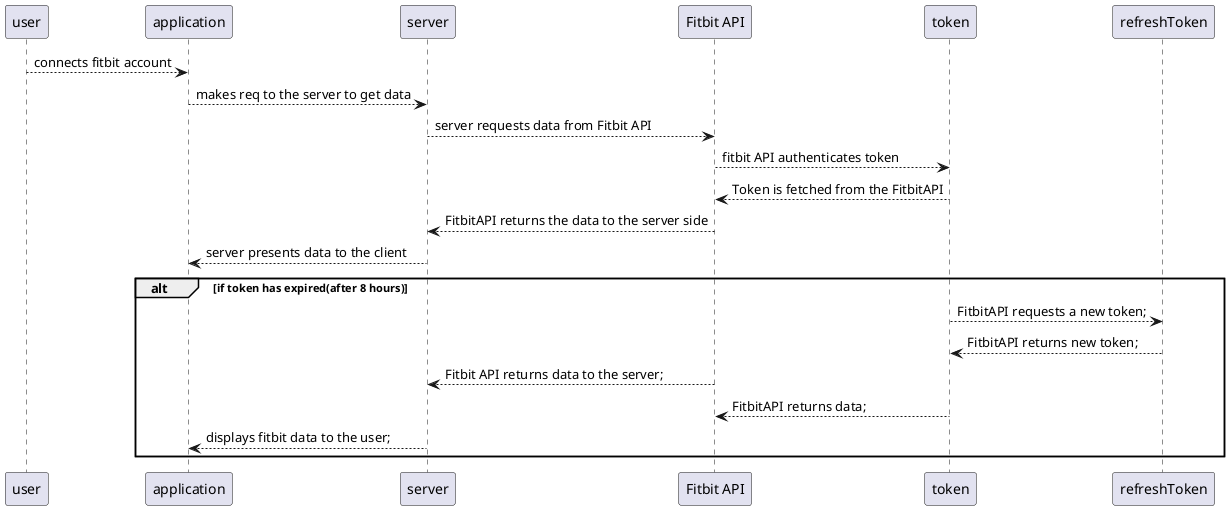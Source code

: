 @startuml sequence2.puml

' get fitbit API data

participant "user" as user
participant "application" as app
participant "server" as server
participant "Fitbit API" as fitbit
participant "token" as token
participant "refreshToken" as refreshToken

user --> app: connects fitbit account
app --> server: makes req to the server to get data
server --> fitbit: server requests data from Fitbit API
fitbit --> token: fitbit API authenticates token
token --> fitbit: Token is fetched from the FitbitAPI
fitbit --> server: FitbitAPI returns the data to the server side
server --> app: server presents data to the client
alt if token has expired(after 8 hours)
token --> refreshToken: FitbitAPI requests a new token;
refreshToken --> token: FitbitAPI returns new token;
fitbit --> server: Fitbit API returns data to the server;
token --> fitbit: FitbitAPI returns data;
server --> app: displays fitbit data to the user;
end
@enduml